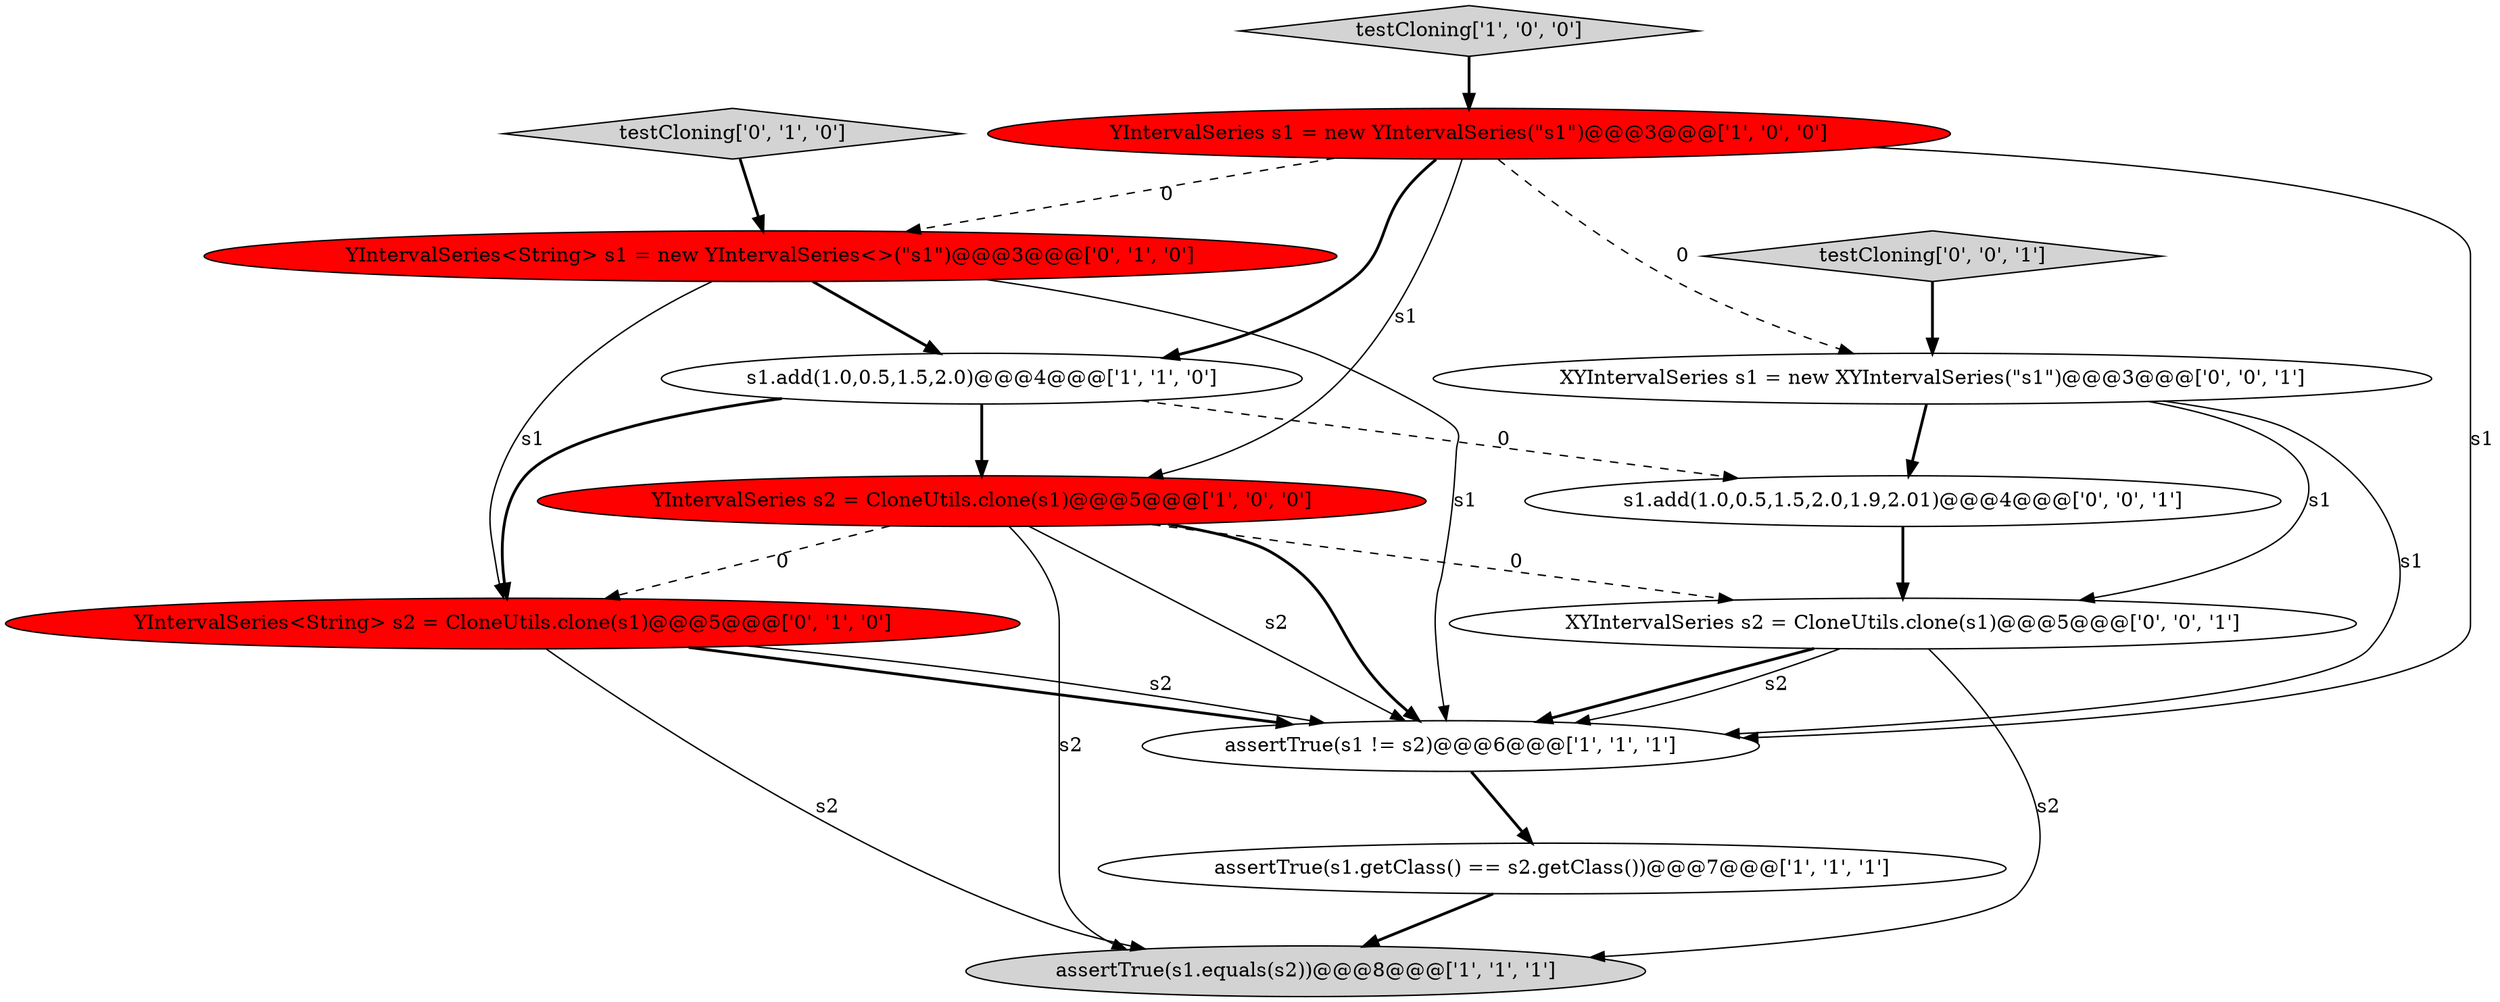 digraph {
1 [style = filled, label = "testCloning['1', '0', '0']", fillcolor = lightgray, shape = diamond image = "AAA0AAABBB1BBB"];
7 [style = filled, label = "YIntervalSeries<String> s2 = CloneUtils.clone(s1)@@@5@@@['0', '1', '0']", fillcolor = red, shape = ellipse image = "AAA1AAABBB2BBB"];
9 [style = filled, label = "YIntervalSeries<String> s1 = new YIntervalSeries<>(\"s1\")@@@3@@@['0', '1', '0']", fillcolor = red, shape = ellipse image = "AAA1AAABBB2BBB"];
6 [style = filled, label = "assertTrue(s1.getClass() == s2.getClass())@@@7@@@['1', '1', '1']", fillcolor = white, shape = ellipse image = "AAA0AAABBB1BBB"];
0 [style = filled, label = "assertTrue(s1 != s2)@@@6@@@['1', '1', '1']", fillcolor = white, shape = ellipse image = "AAA0AAABBB1BBB"];
8 [style = filled, label = "testCloning['0', '1', '0']", fillcolor = lightgray, shape = diamond image = "AAA0AAABBB2BBB"];
11 [style = filled, label = "s1.add(1.0,0.5,1.5,2.0,1.9,2.01)@@@4@@@['0', '0', '1']", fillcolor = white, shape = ellipse image = "AAA0AAABBB3BBB"];
10 [style = filled, label = "testCloning['0', '0', '1']", fillcolor = lightgray, shape = diamond image = "AAA0AAABBB3BBB"];
13 [style = filled, label = "XYIntervalSeries s1 = new XYIntervalSeries(\"s1\")@@@3@@@['0', '0', '1']", fillcolor = white, shape = ellipse image = "AAA0AAABBB3BBB"];
5 [style = filled, label = "YIntervalSeries s2 = CloneUtils.clone(s1)@@@5@@@['1', '0', '0']", fillcolor = red, shape = ellipse image = "AAA1AAABBB1BBB"];
4 [style = filled, label = "YIntervalSeries s1 = new YIntervalSeries(\"s1\")@@@3@@@['1', '0', '0']", fillcolor = red, shape = ellipse image = "AAA1AAABBB1BBB"];
12 [style = filled, label = "XYIntervalSeries s2 = CloneUtils.clone(s1)@@@5@@@['0', '0', '1']", fillcolor = white, shape = ellipse image = "AAA0AAABBB3BBB"];
3 [style = filled, label = "assertTrue(s1.equals(s2))@@@8@@@['1', '1', '1']", fillcolor = lightgray, shape = ellipse image = "AAA0AAABBB1BBB"];
2 [style = filled, label = "s1.add(1.0,0.5,1.5,2.0)@@@4@@@['1', '1', '0']", fillcolor = white, shape = ellipse image = "AAA0AAABBB1BBB"];
6->3 [style = bold, label=""];
1->4 [style = bold, label=""];
5->12 [style = dashed, label="0"];
9->7 [style = solid, label="s1"];
0->6 [style = bold, label=""];
9->2 [style = bold, label=""];
7->3 [style = solid, label="s2"];
7->0 [style = bold, label=""];
11->12 [style = bold, label=""];
4->2 [style = bold, label=""];
4->5 [style = solid, label="s1"];
12->0 [style = bold, label=""];
13->11 [style = bold, label=""];
4->0 [style = solid, label="s1"];
7->0 [style = solid, label="s2"];
4->9 [style = dashed, label="0"];
12->0 [style = solid, label="s2"];
5->0 [style = bold, label=""];
10->13 [style = bold, label=""];
12->3 [style = solid, label="s2"];
5->0 [style = solid, label="s2"];
8->9 [style = bold, label=""];
9->0 [style = solid, label="s1"];
13->12 [style = solid, label="s1"];
2->11 [style = dashed, label="0"];
2->7 [style = bold, label=""];
5->7 [style = dashed, label="0"];
4->13 [style = dashed, label="0"];
13->0 [style = solid, label="s1"];
5->3 [style = solid, label="s2"];
2->5 [style = bold, label=""];
}
